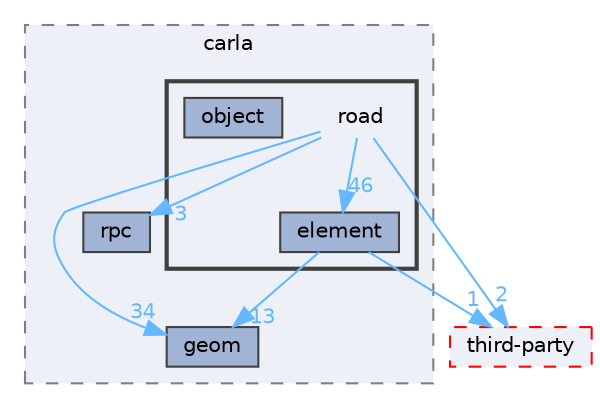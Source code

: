 digraph "road"
{
 // INTERACTIVE_SVG=YES
 // LATEX_PDF_SIZE
  bgcolor="transparent";
  edge [fontname=Helvetica,fontsize=10,labelfontname=Helvetica,labelfontsize=10];
  node [fontname=Helvetica,fontsize=10,shape=box,height=0.2,width=0.4];
  compound=true
  subgraph clusterdir_b14cdd661f9a7048a44f1771cd402401 {
    graph [ bgcolor="#edf0f7", pencolor="grey50", label="carla", fontname=Helvetica,fontsize=10 style="filled,dashed", URL="dir_b14cdd661f9a7048a44f1771cd402401.html",tooltip=""]
  dir_83201f30ace02cdf218980110872f8a7 [label="rpc", fillcolor="#a2b4d6", color="grey25", style="filled", URL="dir_83201f30ace02cdf218980110872f8a7.html",tooltip=""];
  dir_8b032d9d353dba85c86dc5364d785bbe [label="geom", fillcolor="#a2b4d6", color="grey25", style="filled", URL="dir_8b032d9d353dba85c86dc5364d785bbe.html",tooltip=""];
  subgraph clusterdir_8afc3b5d71d319c27bc8bd38d925daae {
    graph [ bgcolor="#edf0f7", pencolor="grey25", label="", fontname=Helvetica,fontsize=10 style="filled,bold", URL="dir_8afc3b5d71d319c27bc8bd38d925daae.html",tooltip=""]
    dir_8afc3b5d71d319c27bc8bd38d925daae [shape=plaintext, label="road"];
  dir_d24c3ee94f8944f2d3c4f407fd9fa231 [label="element", fillcolor="#a2b4d6", color="grey25", style="filled", URL="dir_d24c3ee94f8944f2d3c4f407fd9fa231.html",tooltip=""];
  dir_5d10767f331175f0194f05cd432e684a [label="object", fillcolor="#a2b4d6", color="grey25", style="filled", URL="dir_5d10767f331175f0194f05cd432e684a.html",tooltip=""];
  }
  }
  dir_cb41432ea01ddbb1240623c7c0fff85f [label="third-party", fillcolor="#edf0f7", color="red", style="filled,dashed", URL="dir_cb41432ea01ddbb1240623c7c0fff85f.html",tooltip=""];
  dir_8afc3b5d71d319c27bc8bd38d925daae->dir_83201f30ace02cdf218980110872f8a7 [headlabel="3", labeldistance=1.5 headhref="dir_000043_000045.html" href="dir_000043_000045.html" color="steelblue1" fontcolor="steelblue1"];
  dir_8afc3b5d71d319c27bc8bd38d925daae->dir_8b032d9d353dba85c86dc5364d785bbe [headlabel="34", labeldistance=1.5 headhref="dir_000043_000018.html" href="dir_000043_000018.html" color="steelblue1" fontcolor="steelblue1"];
  dir_8afc3b5d71d319c27bc8bd38d925daae->dir_cb41432ea01ddbb1240623c7c0fff85f [headlabel="2", labeldistance=1.5 headhref="dir_000043_000061.html" href="dir_000043_000061.html" color="steelblue1" fontcolor="steelblue1"];
  dir_8afc3b5d71d319c27bc8bd38d925daae->dir_d24c3ee94f8944f2d3c4f407fd9fa231 [headlabel="46", labeldistance=1.5 headhref="dir_000043_000016.html" href="dir_000043_000016.html" color="steelblue1" fontcolor="steelblue1"];
  dir_d24c3ee94f8944f2d3c4f407fd9fa231->dir_8b032d9d353dba85c86dc5364d785bbe [headlabel="13", labeldistance=1.5 headhref="dir_000016_000018.html" href="dir_000016_000018.html" color="steelblue1" fontcolor="steelblue1"];
  dir_d24c3ee94f8944f2d3c4f407fd9fa231->dir_cb41432ea01ddbb1240623c7c0fff85f [headlabel="1", labeldistance=1.5 headhref="dir_000016_000061.html" href="dir_000016_000061.html" color="steelblue1" fontcolor="steelblue1"];
}
